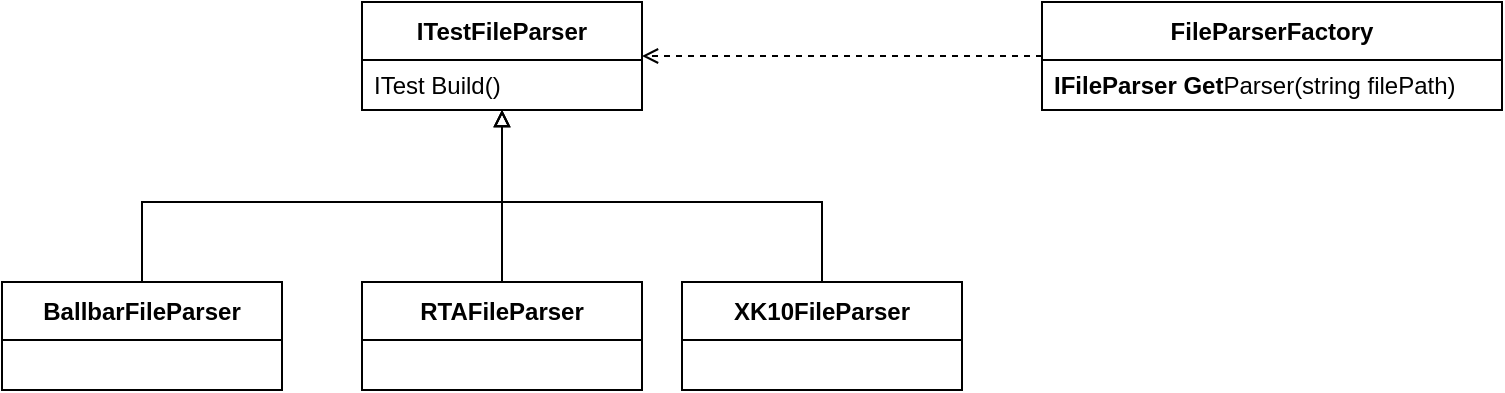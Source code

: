 <mxfile version="27.0.6">
  <diagram name="Page-1" id="DbNlGTwUSIhi4jzcIrZE">
    <mxGraphModel dx="1863" dy="568" grid="1" gridSize="10" guides="1" tooltips="1" connect="1" arrows="1" fold="1" page="1" pageScale="1" pageWidth="827" pageHeight="1169" math="0" shadow="0">
      <root>
        <mxCell id="0" />
        <mxCell id="1" parent="0" />
        <mxCell id="oskmTqdVWgGtZdyMERT5-16" style="edgeStyle=orthogonalEdgeStyle;rounded=0;orthogonalLoop=1;jettySize=auto;html=1;endArrow=open;endFill=0;dashed=1;" edge="1" parent="1" source="oskmTqdVWgGtZdyMERT5-1" target="oskmTqdVWgGtZdyMERT5-5">
          <mxGeometry relative="1" as="geometry" />
        </mxCell>
        <mxCell id="oskmTqdVWgGtZdyMERT5-1" value="FileParserFactory" style="swimlane;fontStyle=1;align=center;verticalAlign=middle;childLayout=stackLayout;horizontal=1;startSize=29;horizontalStack=0;resizeParent=1;resizeParentMax=0;resizeLast=0;collapsible=0;marginBottom=0;html=1;whiteSpace=wrap;" vertex="1" parent="1">
          <mxGeometry x="370" y="180" width="230" height="54" as="geometry" />
        </mxCell>
        <mxCell id="oskmTqdVWgGtZdyMERT5-3" value="&lt;span style=&quot;font-weight: 700; text-align: center;&quot;&gt;IFileParser Get&lt;/span&gt;Parser(string filePath)" style="text;html=1;strokeColor=none;fillColor=none;align=left;verticalAlign=middle;spacingLeft=4;spacingRight=4;overflow=hidden;rotatable=0;points=[[0,0.5],[1,0.5]];portConstraint=eastwest;whiteSpace=wrap;" vertex="1" parent="oskmTqdVWgGtZdyMERT5-1">
          <mxGeometry y="29" width="230" height="25" as="geometry" />
        </mxCell>
        <mxCell id="oskmTqdVWgGtZdyMERT5-5" value="ITestFileParser" style="swimlane;fontStyle=1;align=center;verticalAlign=middle;childLayout=stackLayout;horizontal=1;startSize=29;horizontalStack=0;resizeParent=1;resizeParentMax=0;resizeLast=0;collapsible=0;marginBottom=0;html=1;whiteSpace=wrap;" vertex="1" parent="1">
          <mxGeometry x="30" y="180" width="140" height="54" as="geometry" />
        </mxCell>
        <mxCell id="oskmTqdVWgGtZdyMERT5-7" value="ITest Build()" style="text;html=1;strokeColor=none;fillColor=none;align=left;verticalAlign=middle;spacingLeft=4;spacingRight=4;overflow=hidden;rotatable=0;points=[[0,0.5],[1,0.5]];portConstraint=eastwest;whiteSpace=wrap;" vertex="1" parent="oskmTqdVWgGtZdyMERT5-5">
          <mxGeometry y="29" width="140" height="25" as="geometry" />
        </mxCell>
        <mxCell id="oskmTqdVWgGtZdyMERT5-14" style="edgeStyle=orthogonalEdgeStyle;rounded=0;orthogonalLoop=1;jettySize=auto;html=1;endArrow=block;endFill=0;" edge="1" parent="1" source="oskmTqdVWgGtZdyMERT5-8" target="oskmTqdVWgGtZdyMERT5-5">
          <mxGeometry relative="1" as="geometry" />
        </mxCell>
        <mxCell id="oskmTqdVWgGtZdyMERT5-8" value="RTAFileParser" style="swimlane;fontStyle=1;align=center;verticalAlign=middle;childLayout=stackLayout;horizontal=1;startSize=29;horizontalStack=0;resizeParent=1;resizeParentMax=0;resizeLast=0;collapsible=0;marginBottom=0;html=1;whiteSpace=wrap;" vertex="1" parent="1">
          <mxGeometry x="30" y="320" width="140" height="54" as="geometry" />
        </mxCell>
        <mxCell id="oskmTqdVWgGtZdyMERT5-15" style="edgeStyle=orthogonalEdgeStyle;rounded=0;orthogonalLoop=1;jettySize=auto;html=1;endArrow=block;endFill=0;" edge="1" parent="1" source="oskmTqdVWgGtZdyMERT5-11" target="oskmTqdVWgGtZdyMERT5-5">
          <mxGeometry relative="1" as="geometry">
            <Array as="points">
              <mxPoint x="260" y="280" />
              <mxPoint x="100" y="280" />
            </Array>
          </mxGeometry>
        </mxCell>
        <mxCell id="oskmTqdVWgGtZdyMERT5-11" value="XK10FileParser" style="swimlane;fontStyle=1;align=center;verticalAlign=middle;childLayout=stackLayout;horizontal=1;startSize=29;horizontalStack=0;resizeParent=1;resizeParentMax=0;resizeLast=0;collapsible=0;marginBottom=0;html=1;whiteSpace=wrap;" vertex="1" parent="1">
          <mxGeometry x="190" y="320" width="140" height="54" as="geometry" />
        </mxCell>
        <mxCell id="oskmTqdVWgGtZdyMERT5-13" style="edgeStyle=orthogonalEdgeStyle;rounded=0;orthogonalLoop=1;jettySize=auto;html=1;endArrow=block;endFill=0;" edge="1" parent="1" source="oskmTqdVWgGtZdyMERT5-12" target="oskmTqdVWgGtZdyMERT5-5">
          <mxGeometry relative="1" as="geometry">
            <Array as="points">
              <mxPoint x="-80" y="280" />
              <mxPoint x="100" y="280" />
            </Array>
          </mxGeometry>
        </mxCell>
        <mxCell id="oskmTqdVWgGtZdyMERT5-12" value="BallbarFileParser" style="swimlane;fontStyle=1;align=center;verticalAlign=middle;childLayout=stackLayout;horizontal=1;startSize=29;horizontalStack=0;resizeParent=1;resizeParentMax=0;resizeLast=0;collapsible=0;marginBottom=0;html=1;whiteSpace=wrap;" vertex="1" parent="1">
          <mxGeometry x="-150" y="320" width="140" height="54" as="geometry" />
        </mxCell>
      </root>
    </mxGraphModel>
  </diagram>
</mxfile>
